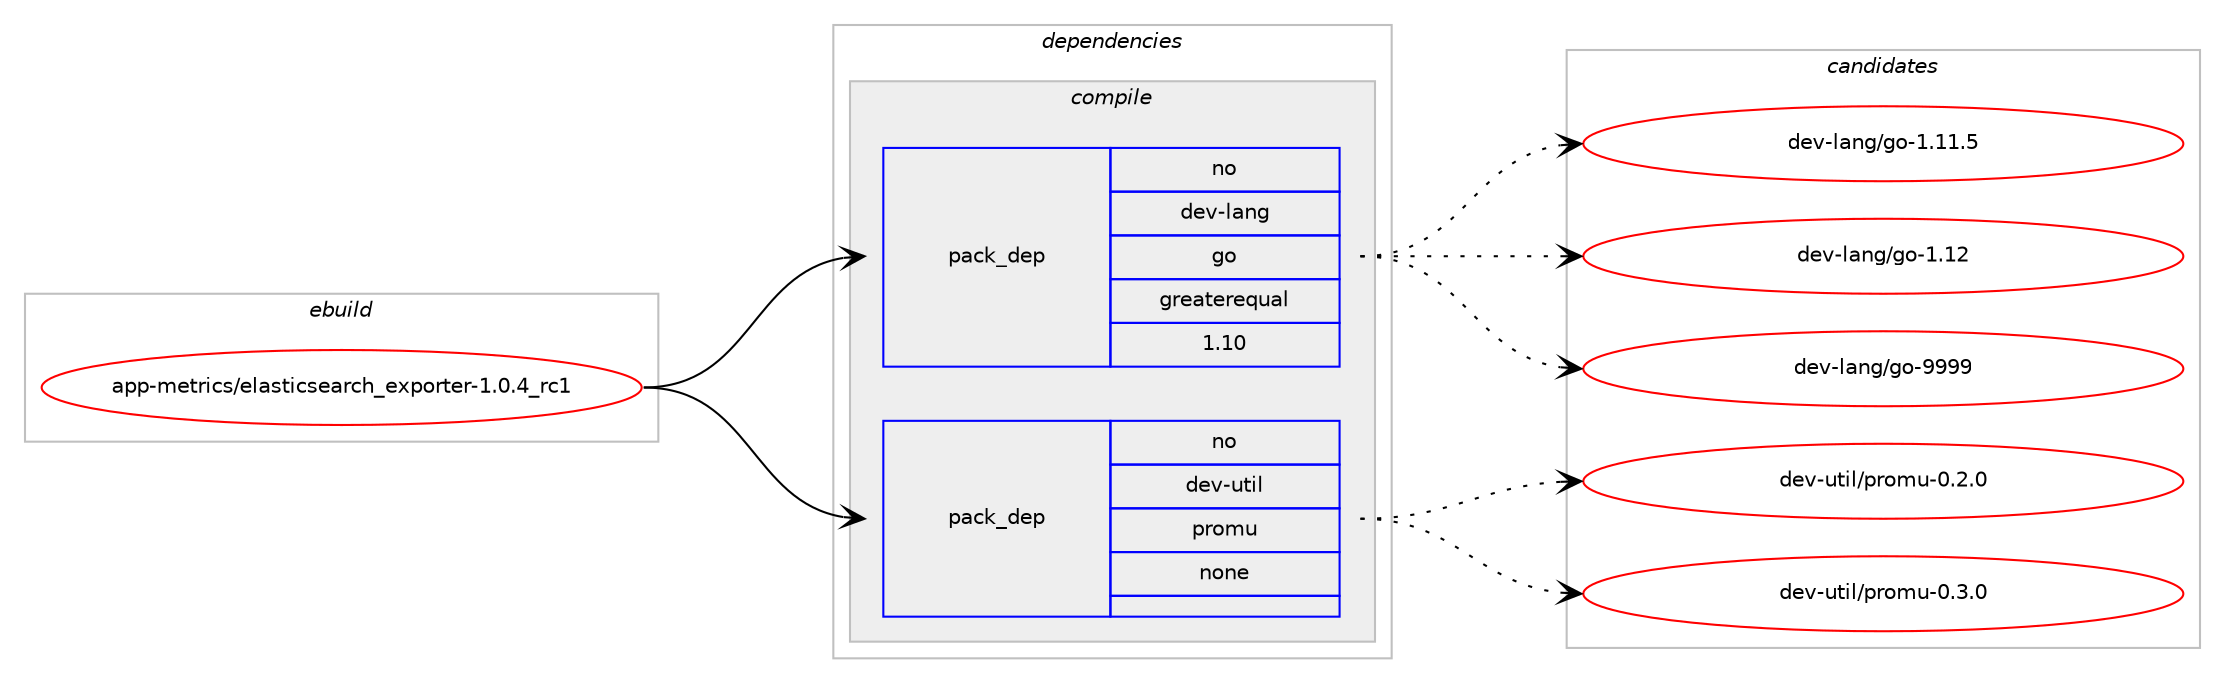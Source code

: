digraph prolog {

# *************
# Graph options
# *************

newrank=true;
concentrate=true;
compound=true;
graph [rankdir=LR,fontname=Helvetica,fontsize=10,ranksep=1.5];#, ranksep=2.5, nodesep=0.2];
edge  [arrowhead=vee];
node  [fontname=Helvetica,fontsize=10];

# **********
# The ebuild
# **********

subgraph cluster_leftcol {
color=gray;
rank=same;
label=<<i>ebuild</i>>;
id [label="app-metrics/elasticsearch_exporter-1.0.4_rc1", color=red, width=4, href="../app-metrics/elasticsearch_exporter-1.0.4_rc1.svg"];
}

# ****************
# The dependencies
# ****************

subgraph cluster_midcol {
color=gray;
label=<<i>dependencies</i>>;
subgraph cluster_compile {
fillcolor="#eeeeee";
style=filled;
label=<<i>compile</i>>;
subgraph pack924481 {
dependency1297759 [label=<<TABLE BORDER="0" CELLBORDER="1" CELLSPACING="0" CELLPADDING="4" WIDTH="220"><TR><TD ROWSPAN="6" CELLPADDING="30">pack_dep</TD></TR><TR><TD WIDTH="110">no</TD></TR><TR><TD>dev-lang</TD></TR><TR><TD>go</TD></TR><TR><TD>greaterequal</TD></TR><TR><TD>1.10</TD></TR></TABLE>>, shape=none, color=blue];
}
id:e -> dependency1297759:w [weight=20,style="solid",arrowhead="vee"];
subgraph pack924482 {
dependency1297760 [label=<<TABLE BORDER="0" CELLBORDER="1" CELLSPACING="0" CELLPADDING="4" WIDTH="220"><TR><TD ROWSPAN="6" CELLPADDING="30">pack_dep</TD></TR><TR><TD WIDTH="110">no</TD></TR><TR><TD>dev-util</TD></TR><TR><TD>promu</TD></TR><TR><TD>none</TD></TR><TR><TD></TD></TR></TABLE>>, shape=none, color=blue];
}
id:e -> dependency1297760:w [weight=20,style="solid",arrowhead="vee"];
}
subgraph cluster_compileandrun {
fillcolor="#eeeeee";
style=filled;
label=<<i>compile and run</i>>;
}
subgraph cluster_run {
fillcolor="#eeeeee";
style=filled;
label=<<i>run</i>>;
}
}

# **************
# The candidates
# **************

subgraph cluster_choices {
rank=same;
color=gray;
label=<<i>candidates</i>>;

subgraph choice924481 {
color=black;
nodesep=1;
choice10010111845108971101034710311145494649494653 [label="dev-lang/go-1.11.5", color=red, width=4,href="../dev-lang/go-1.11.5.svg"];
choice1001011184510897110103471031114549464950 [label="dev-lang/go-1.12", color=red, width=4,href="../dev-lang/go-1.12.svg"];
choice1001011184510897110103471031114557575757 [label="dev-lang/go-9999", color=red, width=4,href="../dev-lang/go-9999.svg"];
dependency1297759:e -> choice10010111845108971101034710311145494649494653:w [style=dotted,weight="100"];
dependency1297759:e -> choice1001011184510897110103471031114549464950:w [style=dotted,weight="100"];
dependency1297759:e -> choice1001011184510897110103471031114557575757:w [style=dotted,weight="100"];
}
subgraph choice924482 {
color=black;
nodesep=1;
choice1001011184511711610510847112114111109117454846504648 [label="dev-util/promu-0.2.0", color=red, width=4,href="../dev-util/promu-0.2.0.svg"];
choice1001011184511711610510847112114111109117454846514648 [label="dev-util/promu-0.3.0", color=red, width=4,href="../dev-util/promu-0.3.0.svg"];
dependency1297760:e -> choice1001011184511711610510847112114111109117454846504648:w [style=dotted,weight="100"];
dependency1297760:e -> choice1001011184511711610510847112114111109117454846514648:w [style=dotted,weight="100"];
}
}

}
